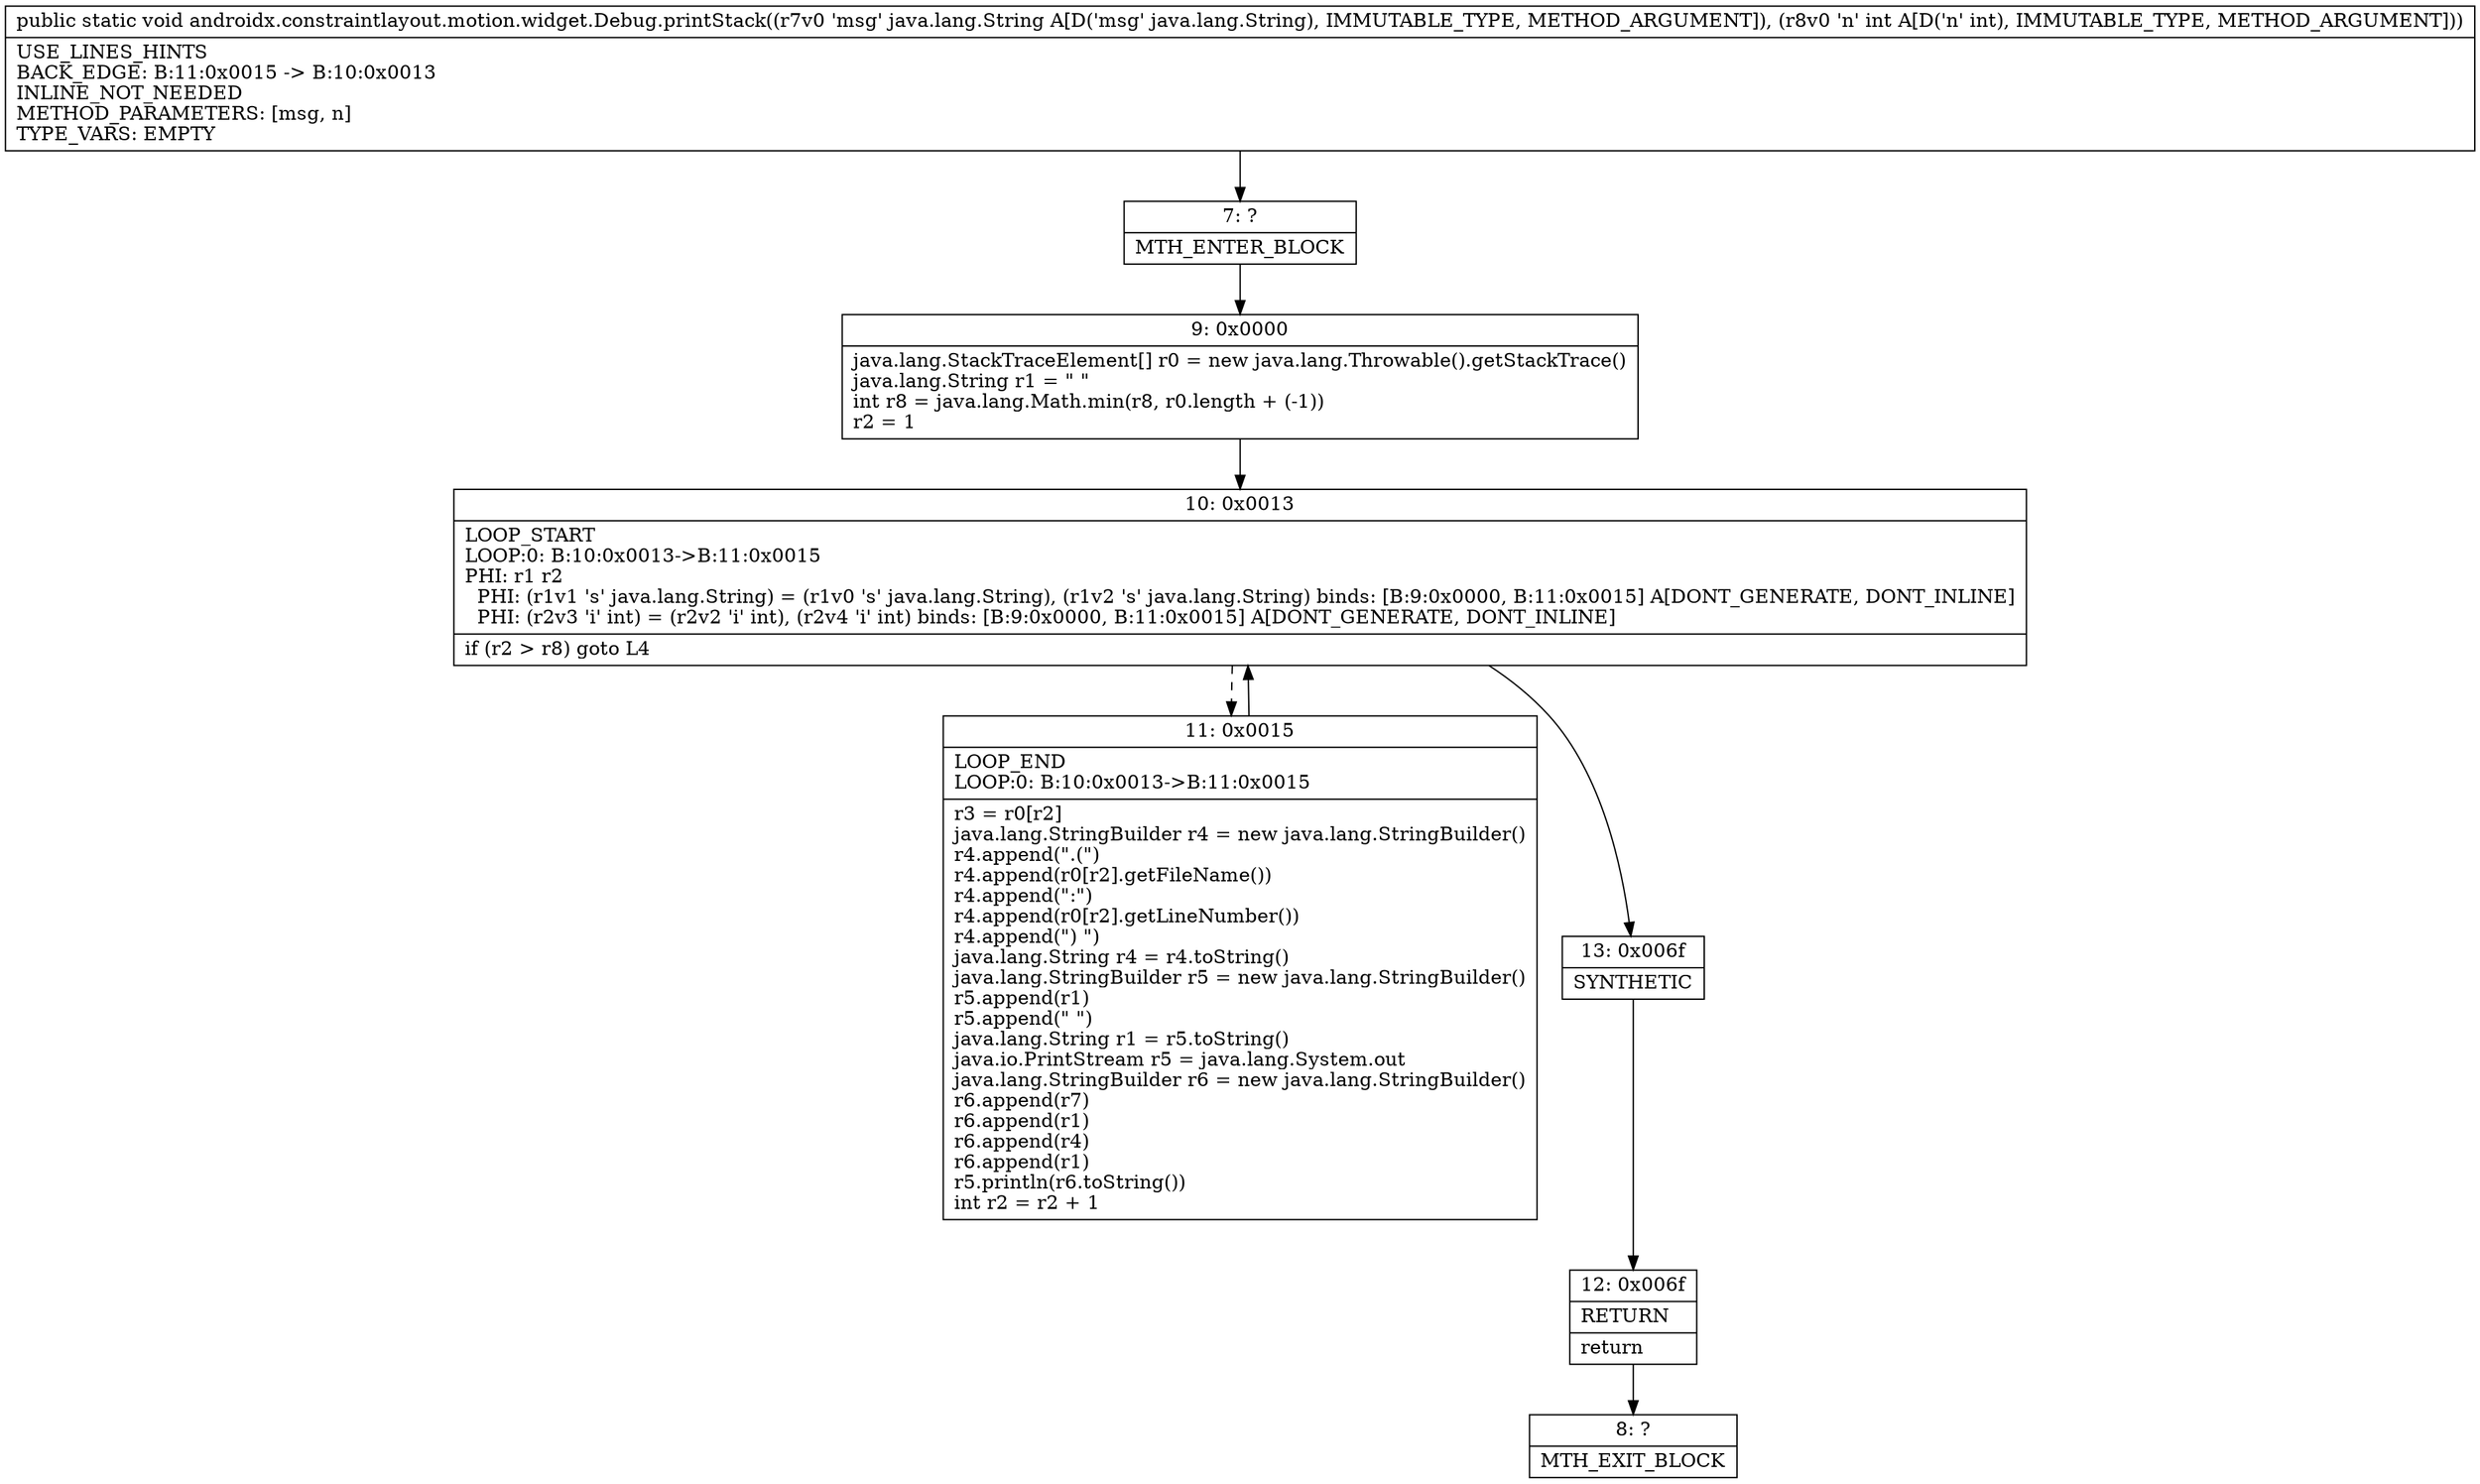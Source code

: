 digraph "CFG forandroidx.constraintlayout.motion.widget.Debug.printStack(Ljava\/lang\/String;I)V" {
Node_7 [shape=record,label="{7\:\ ?|MTH_ENTER_BLOCK\l}"];
Node_9 [shape=record,label="{9\:\ 0x0000|java.lang.StackTraceElement[] r0 = new java.lang.Throwable().getStackTrace()\ljava.lang.String r1 = \" \"\lint r8 = java.lang.Math.min(r8, r0.length + (\-1))\lr2 = 1\l}"];
Node_10 [shape=record,label="{10\:\ 0x0013|LOOP_START\lLOOP:0: B:10:0x0013\-\>B:11:0x0015\lPHI: r1 r2 \l  PHI: (r1v1 's' java.lang.String) = (r1v0 's' java.lang.String), (r1v2 's' java.lang.String) binds: [B:9:0x0000, B:11:0x0015] A[DONT_GENERATE, DONT_INLINE]\l  PHI: (r2v3 'i' int) = (r2v2 'i' int), (r2v4 'i' int) binds: [B:9:0x0000, B:11:0x0015] A[DONT_GENERATE, DONT_INLINE]\l|if (r2 \> r8) goto L4\l}"];
Node_11 [shape=record,label="{11\:\ 0x0015|LOOP_END\lLOOP:0: B:10:0x0013\-\>B:11:0x0015\l|r3 = r0[r2]\ljava.lang.StringBuilder r4 = new java.lang.StringBuilder()\lr4.append(\".(\")\lr4.append(r0[r2].getFileName())\lr4.append(\":\")\lr4.append(r0[r2].getLineNumber())\lr4.append(\") \")\ljava.lang.String r4 = r4.toString()\ljava.lang.StringBuilder r5 = new java.lang.StringBuilder()\lr5.append(r1)\lr5.append(\" \")\ljava.lang.String r1 = r5.toString()\ljava.io.PrintStream r5 = java.lang.System.out\ljava.lang.StringBuilder r6 = new java.lang.StringBuilder()\lr6.append(r7)\lr6.append(r1)\lr6.append(r4)\lr6.append(r1)\lr5.println(r6.toString())\lint r2 = r2 + 1\l}"];
Node_13 [shape=record,label="{13\:\ 0x006f|SYNTHETIC\l}"];
Node_12 [shape=record,label="{12\:\ 0x006f|RETURN\l|return\l}"];
Node_8 [shape=record,label="{8\:\ ?|MTH_EXIT_BLOCK\l}"];
MethodNode[shape=record,label="{public static void androidx.constraintlayout.motion.widget.Debug.printStack((r7v0 'msg' java.lang.String A[D('msg' java.lang.String), IMMUTABLE_TYPE, METHOD_ARGUMENT]), (r8v0 'n' int A[D('n' int), IMMUTABLE_TYPE, METHOD_ARGUMENT]))  | USE_LINES_HINTS\lBACK_EDGE: B:11:0x0015 \-\> B:10:0x0013\lINLINE_NOT_NEEDED\lMETHOD_PARAMETERS: [msg, n]\lTYPE_VARS: EMPTY\l}"];
MethodNode -> Node_7;Node_7 -> Node_9;
Node_9 -> Node_10;
Node_10 -> Node_11[style=dashed];
Node_10 -> Node_13;
Node_11 -> Node_10;
Node_13 -> Node_12;
Node_12 -> Node_8;
}

